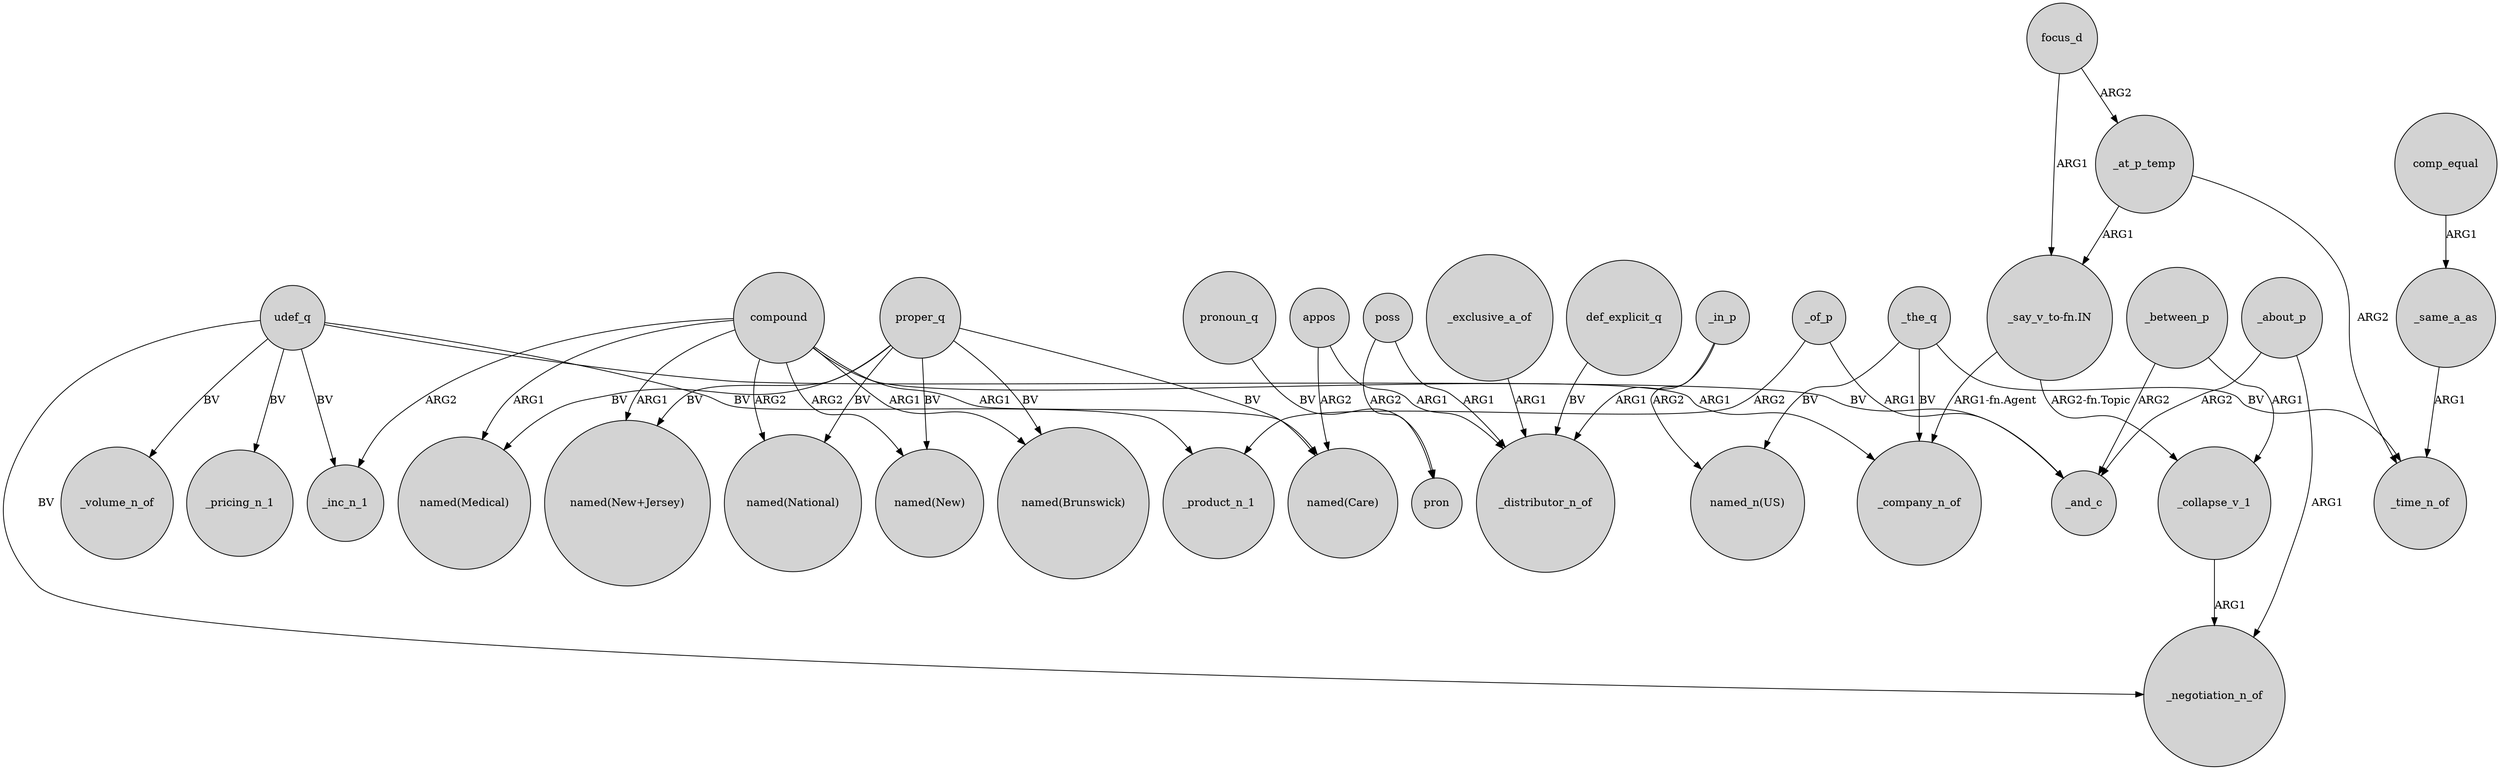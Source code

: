 digraph {
	node [shape=circle style=filled]
	udef_q -> _negotiation_n_of [label=BV]
	focus_d -> _at_p_temp [label=ARG2]
	_collapse_v_1 -> _negotiation_n_of [label=ARG1]
	proper_q -> "named(Care)" [label=BV]
	_at_p_temp -> "_say_v_to-fn.IN" [label=ARG1]
	compound -> "named(New)" [label=ARG2]
	compound -> "named(Medical)" [label=ARG1]
	poss -> pron [label=ARG2]
	udef_q -> _inc_n_1 [label=BV]
	proper_q -> "named(New)" [label=BV]
	"_say_v_to-fn.IN" -> _collapse_v_1 [label="ARG2-fn.Topic"]
	proper_q -> "named(New+Jersey)" [label=BV]
	udef_q -> _volume_n_of [label=BV]
	appos -> "named(Care)" [label=ARG2]
	_at_p_temp -> _time_n_of [label=ARG2]
	_in_p -> _distributor_n_of [label=ARG1]
	_in_p -> "named_n(US)" [label=ARG2]
	_the_q -> _company_n_of [label=BV]
	_between_p -> _collapse_v_1 [label=ARG1]
	_the_q -> "named_n(US)" [label=BV]
	_about_p -> _and_c [label=ARG2]
	compound -> _company_n_of [label=ARG1]
	pronoun_q -> pron [label=BV]
	_exclusive_a_of -> _distributor_n_of [label=ARG1]
	compound -> "named(National)" [label=ARG2]
	_the_q -> _time_n_of [label=BV]
	comp_equal -> _same_a_as [label=ARG1]
	compound -> "named(Brunswick)" [label=ARG1]
	poss -> _distributor_n_of [label=ARG1]
	appos -> _distributor_n_of [label=ARG1]
	compound -> "named(Care)" [label=ARG1]
	_between_p -> _and_c [label=ARG2]
	_of_p -> _product_n_1 [label=ARG2]
	_of_p -> _and_c [label=ARG1]
	proper_q -> "named(Brunswick)" [label=BV]
	compound -> "named(New+Jersey)" [label=ARG1]
	_about_p -> _negotiation_n_of [label=ARG1]
	proper_q -> "named(Medical)" [label=BV]
	"_say_v_to-fn.IN" -> _company_n_of [label="ARG1-fn.Agent"]
	udef_q -> _product_n_1 [label=BV]
	udef_q -> _pricing_n_1 [label=BV]
	proper_q -> "named(National)" [label=BV]
	_same_a_as -> _time_n_of [label=ARG1]
	def_explicit_q -> _distributor_n_of [label=BV]
	udef_q -> _and_c [label=BV]
	compound -> _inc_n_1 [label=ARG2]
	focus_d -> "_say_v_to-fn.IN" [label=ARG1]
}
